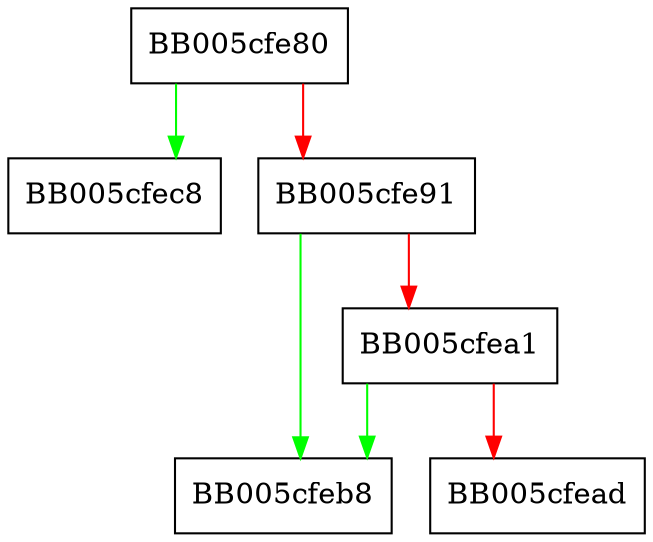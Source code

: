 digraph EVP_PKEY_get1_EC_KEY {
  node [shape="box"];
  graph [splines=ortho];
  BB005cfe80 -> BB005cfec8 [color="green"];
  BB005cfe80 -> BB005cfe91 [color="red"];
  BB005cfe91 -> BB005cfeb8 [color="green"];
  BB005cfe91 -> BB005cfea1 [color="red"];
  BB005cfea1 -> BB005cfeb8 [color="green"];
  BB005cfea1 -> BB005cfead [color="red"];
}